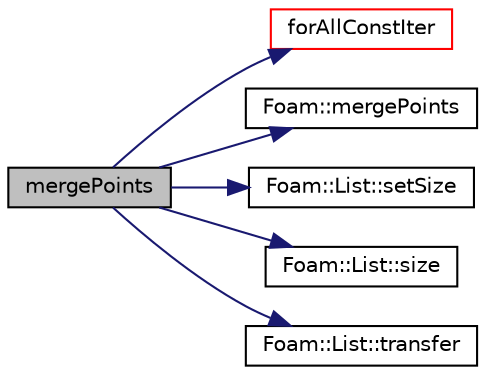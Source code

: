digraph "mergePoints"
{
  bgcolor="transparent";
  edge [fontname="Helvetica",fontsize="10",labelfontname="Helvetica",labelfontsize="10"];
  node [fontname="Helvetica",fontsize="10",shape=record];
  rankdir="LR";
  Node803 [label="mergePoints",height=0.2,width=0.4,color="black", fillcolor="grey75", style="filled", fontcolor="black"];
  Node803 -> Node804 [color="midnightblue",fontsize="10",style="solid",fontname="Helvetica"];
  Node804 [label="forAllConstIter",height=0.2,width=0.4,color="red",URL="$a39311.html#ae21e2836509b0fa7f7cedf6493b11b09"];
  Node803 -> Node1101 [color="midnightblue",fontsize="10",style="solid",fontname="Helvetica"];
  Node1101 [label="Foam::mergePoints",height=0.2,width=0.4,color="black",URL="$a21851.html#a91cf82266e8f08da4a95ebafddc2f61d",tooltip="Sorts and merges points. All points closer than/equal mergeTol get merged. "];
  Node803 -> Node865 [color="midnightblue",fontsize="10",style="solid",fontname="Helvetica"];
  Node865 [label="Foam::List::setSize",height=0.2,width=0.4,color="black",URL="$a26833.html#aedb985ffeaf1bdbfeccc2a8730405703",tooltip="Reset size of List. "];
  Node803 -> Node893 [color="midnightblue",fontsize="10",style="solid",fontname="Helvetica"];
  Node893 [label="Foam::List::size",height=0.2,width=0.4,color="black",URL="$a26833.html#a8a5f6fa29bd4b500caf186f60245b384",tooltip="Override size to be inconsistent with allocated storage. "];
  Node803 -> Node1102 [color="midnightblue",fontsize="10",style="solid",fontname="Helvetica"];
  Node1102 [label="Foam::List::transfer",height=0.2,width=0.4,color="black",URL="$a26833.html#a25ad1d2084d16b234b0cf91c07e832c0",tooltip="Transfer the contents of the argument List into this list. "];
}
